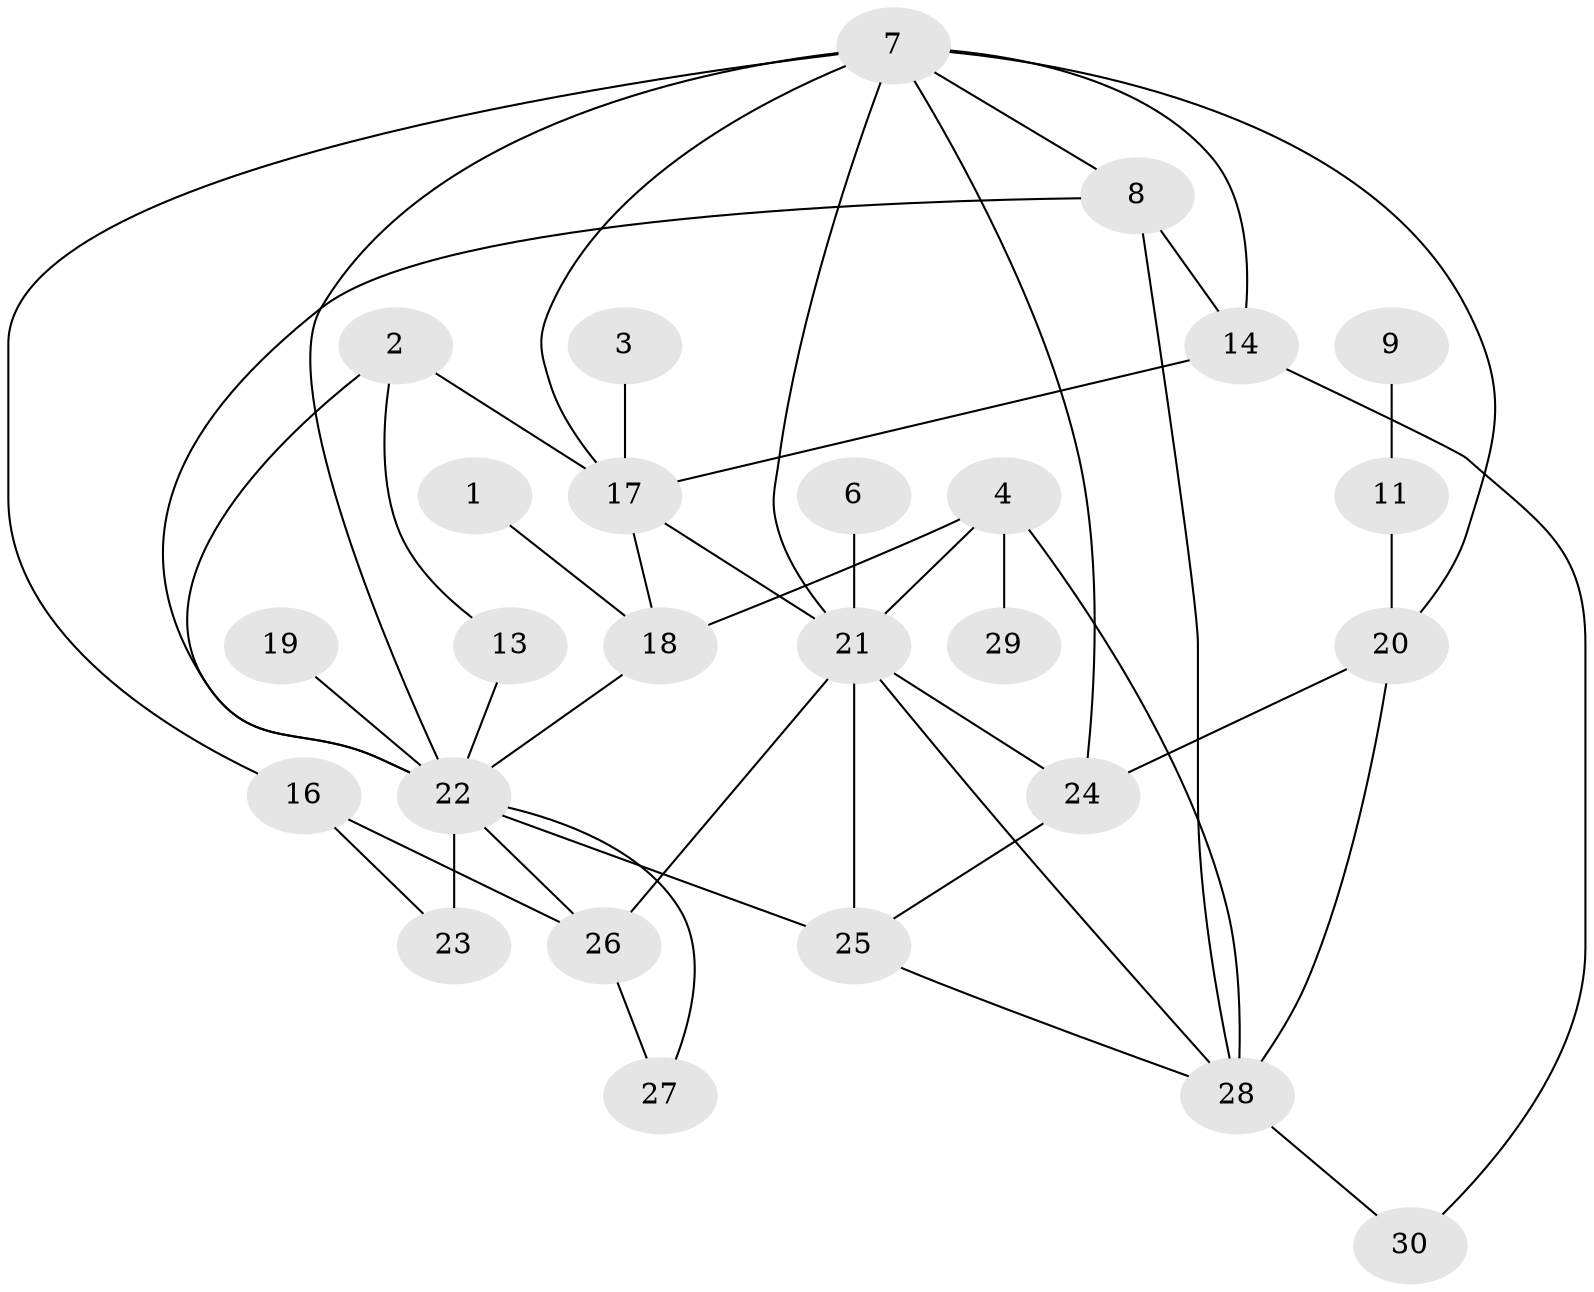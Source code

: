 // original degree distribution, {6: 0.03389830508474576, 4: 0.23728813559322035, 3: 0.2033898305084746, 1: 0.15254237288135594, 2: 0.2542372881355932, 0: 0.06779661016949153, 5: 0.03389830508474576, 7: 0.01694915254237288}
// Generated by graph-tools (version 1.1) at 2025/25/03/09/25 03:25:17]
// undirected, 26 vertices, 46 edges
graph export_dot {
graph [start="1"]
  node [color=gray90,style=filled];
  1;
  2;
  3;
  4;
  6;
  7;
  8;
  9;
  11;
  13;
  14;
  16;
  17;
  18;
  19;
  20;
  21;
  22;
  23;
  24;
  25;
  26;
  27;
  28;
  29;
  30;
  1 -- 18 [weight=1.0];
  2 -- 13 [weight=1.0];
  2 -- 17 [weight=1.0];
  2 -- 22 [weight=1.0];
  3 -- 17 [weight=1.0];
  4 -- 18 [weight=1.0];
  4 -- 21 [weight=1.0];
  4 -- 28 [weight=1.0];
  4 -- 29 [weight=1.0];
  6 -- 21 [weight=1.0];
  7 -- 8 [weight=1.0];
  7 -- 14 [weight=1.0];
  7 -- 16 [weight=1.0];
  7 -- 17 [weight=1.0];
  7 -- 20 [weight=1.0];
  7 -- 21 [weight=1.0];
  7 -- 22 [weight=1.0];
  7 -- 24 [weight=1.0];
  8 -- 14 [weight=2.0];
  8 -- 22 [weight=1.0];
  8 -- 28 [weight=1.0];
  9 -- 11 [weight=1.0];
  11 -- 20 [weight=1.0];
  13 -- 22 [weight=1.0];
  14 -- 17 [weight=1.0];
  14 -- 30 [weight=1.0];
  16 -- 23 [weight=1.0];
  16 -- 26 [weight=1.0];
  17 -- 18 [weight=1.0];
  17 -- 21 [weight=1.0];
  18 -- 22 [weight=1.0];
  19 -- 22 [weight=1.0];
  20 -- 24 [weight=1.0];
  20 -- 28 [weight=1.0];
  21 -- 24 [weight=1.0];
  21 -- 25 [weight=1.0];
  21 -- 26 [weight=2.0];
  21 -- 28 [weight=1.0];
  22 -- 23 [weight=3.0];
  22 -- 25 [weight=1.0];
  22 -- 26 [weight=1.0];
  22 -- 27 [weight=1.0];
  24 -- 25 [weight=1.0];
  25 -- 28 [weight=1.0];
  26 -- 27 [weight=1.0];
  28 -- 30 [weight=1.0];
}
